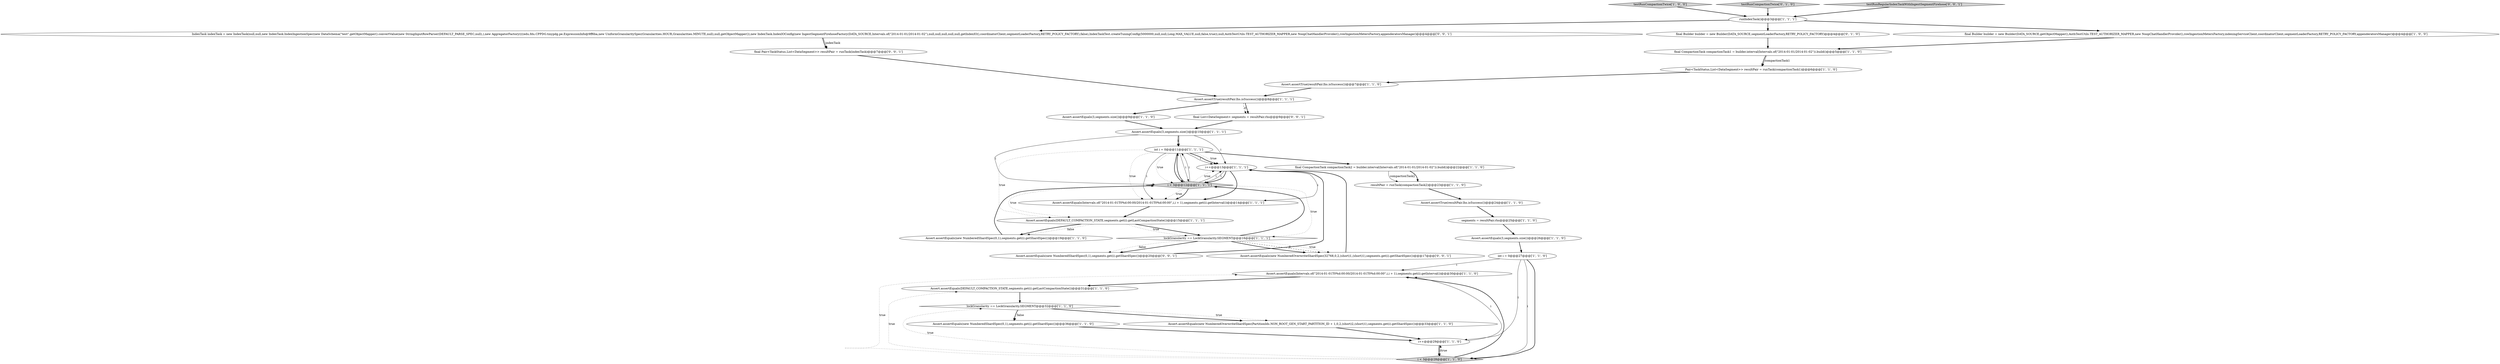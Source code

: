 digraph {
28 [style = filled, label = "segments = resultPair.rhs@@@25@@@['1', '1', '0']", fillcolor = white, shape = ellipse image = "AAA0AAABBB1BBB"];
14 [style = filled, label = "Assert.assertTrue(resultPair.lhs.isSuccess())@@@7@@@['1', '1', '0']", fillcolor = white, shape = ellipse image = "AAA0AAABBB1BBB"];
6 [style = filled, label = "Pair<TaskStatus,List<DataSegment>> resultPair = runTask(compactionTask1)@@@6@@@['1', '1', '0']", fillcolor = white, shape = ellipse image = "AAA0AAABBB1BBB"];
8 [style = filled, label = "Assert.assertEquals(new NumberedShardSpec(0,1),segments.get(i).getShardSpec())@@@36@@@['1', '1', '0']", fillcolor = white, shape = ellipse image = "AAA0AAABBB1BBB"];
2 [style = filled, label = "Assert.assertEquals(3,segments.size())@@@26@@@['1', '1', '0']", fillcolor = white, shape = ellipse image = "AAA0AAABBB1BBB"];
17 [style = filled, label = "Assert.assertTrue(resultPair.lhs.isSuccess())@@@24@@@['1', '1', '0']", fillcolor = white, shape = ellipse image = "AAA0AAABBB1BBB"];
22 [style = filled, label = "Assert.assertEquals(Intervals.of(\"2014-01-01T0%d:00:00/2014-01-01T0%d:00:00\",i,i + 1),segments.get(i).getInterval())@@@30@@@['1', '1', '0']", fillcolor = white, shape = ellipse image = "AAA0AAABBB1BBB"];
32 [style = filled, label = "IndexTask indexTask = new IndexTask(null,null,new IndexTask.IndexIngestionSpec(new DataSchema(\"test\",getObjectMapper().convertValue(new StringInputRowParser(DEFAULT_PARSE_SPEC,null),),new AggregatorFactory((((edu.fdu.CPPDG.tinypdg.pe.ExpressionInfo@9ff6ba,new UniformGranularitySpec(Granularities.HOUR,Granularities.MINUTE,null),null,getObjectMapper()),new IndexTask.IndexIOConfig(new IngestSegmentFirehoseFactory(DATA_SOURCE,Intervals.of(\"2014-01-01/2014-01-02\"),null,null,null,null,null,getIndexIO(),coordinatorClient,segmentLoaderFactory,RETRY_POLICY_FACTORY),false),IndexTaskTest.createTuningConfig(5000000,null,null,Long.MAX_VALUE,null,false,true)),null,AuthTestUtils.TEST_AUTHORIZER_MAPPER,new NoopChatHandlerProvider(),rowIngestionMetersFactory,appenderatorsManager)@@@4@@@['0', '0', '1']", fillcolor = white, shape = ellipse image = "AAA0AAABBB3BBB"];
31 [style = filled, label = "final Pair<TaskStatus,List<DataSegment>> resultPair = runTask(indexTask)@@@7@@@['0', '0', '1']", fillcolor = white, shape = ellipse image = "AAA0AAABBB3BBB"];
18 [style = filled, label = "int i = 0@@@27@@@['1', '1', '0']", fillcolor = white, shape = ellipse image = "AAA0AAABBB1BBB"];
7 [style = filled, label = "i++@@@13@@@['1', '1', '1']", fillcolor = white, shape = ellipse image = "AAA0AAABBB1BBB"];
5 [style = filled, label = "runIndexTask()@@@3@@@['1', '1', '1']", fillcolor = white, shape = ellipse image = "AAA0AAABBB1BBB"];
34 [style = filled, label = "Assert.assertEquals(new NumberedShardSpec(0,1),segments.get(i).getShardSpec())@@@20@@@['0', '0', '1']", fillcolor = white, shape = ellipse image = "AAA0AAABBB3BBB"];
15 [style = filled, label = "lockGranularity == LockGranularity.SEGMENT@@@32@@@['1', '1', '0']", fillcolor = white, shape = diamond image = "AAA0AAABBB1BBB"];
9 [style = filled, label = "Assert.assertEquals(3,segments.size())@@@9@@@['1', '1', '0']", fillcolor = white, shape = ellipse image = "AAA0AAABBB1BBB"];
25 [style = filled, label = "testRunCompactionTwice['1', '0', '0']", fillcolor = lightgray, shape = diamond image = "AAA0AAABBB1BBB"];
23 [style = filled, label = "i < 3@@@28@@@['1', '1', '0']", fillcolor = lightgray, shape = diamond image = "AAA0AAABBB1BBB"];
29 [style = filled, label = "testRunCompactionTwice['0', '1', '0']", fillcolor = lightgray, shape = diamond image = "AAA0AAABBB2BBB"];
30 [style = filled, label = "final Builder builder = new Builder(DATA_SOURCE,segmentLoaderFactory,RETRY_POLICY_FACTORY)@@@4@@@['0', '1', '0']", fillcolor = white, shape = ellipse image = "AAA0AAABBB2BBB"];
24 [style = filled, label = "Assert.assertEquals(new NumberedShardSpec(0,1),segments.get(i).getShardSpec())@@@19@@@['1', '1', '0']", fillcolor = white, shape = ellipse image = "AAA0AAABBB1BBB"];
20 [style = filled, label = "final CompactionTask compactionTask1 = builder.interval(Intervals.of(\"2014-01-01/2014-01-02\")).build()@@@5@@@['1', '1', '0']", fillcolor = white, shape = ellipse image = "AAA0AAABBB1BBB"];
36 [style = filled, label = "Assert.assertEquals(new NumberedOverwriteShardSpec(32768,0,2,(short)1,(short)1),segments.get(i).getShardSpec())@@@17@@@['0', '0', '1']", fillcolor = white, shape = ellipse image = "AAA0AAABBB3BBB"];
16 [style = filled, label = "resultPair = runTask(compactionTask2)@@@23@@@['1', '1', '0']", fillcolor = white, shape = ellipse image = "AAA0AAABBB1BBB"];
10 [style = filled, label = "i < 3@@@12@@@['1', '1', '1']", fillcolor = lightgray, shape = diamond image = "AAA0AAABBB1BBB"];
13 [style = filled, label = "Assert.assertTrue(resultPair.lhs.isSuccess())@@@8@@@['1', '1', '1']", fillcolor = white, shape = ellipse image = "AAA0AAABBB1BBB"];
1 [style = filled, label = "final Builder builder = new Builder(DATA_SOURCE,getObjectMapper(),AuthTestUtils.TEST_AUTHORIZER_MAPPER,new NoopChatHandlerProvider(),rowIngestionMetersFactory,indexingServiceClient,coordinatorClient,segmentLoaderFactory,RETRY_POLICY_FACTORY,appenderatorsManager)@@@4@@@['1', '0', '0']", fillcolor = white, shape = ellipse image = "AAA0AAABBB1BBB"];
12 [style = filled, label = "Assert.assertEquals(DEFAULT_COMPACTION_STATE,segments.get(i).getLastCompactionState())@@@31@@@['1', '1', '0']", fillcolor = white, shape = ellipse image = "AAA0AAABBB1BBB"];
26 [style = filled, label = "Assert.assertEquals(3,segments.size())@@@10@@@['1', '1', '1']", fillcolor = white, shape = ellipse image = "AAA0AAABBB1BBB"];
27 [style = filled, label = "lockGranularity == LockGranularity.SEGMENT@@@16@@@['1', '1', '1']", fillcolor = white, shape = diamond image = "AAA0AAABBB1BBB"];
11 [style = filled, label = "int i = 0@@@11@@@['1', '1', '1']", fillcolor = white, shape = ellipse image = "AAA0AAABBB1BBB"];
21 [style = filled, label = "i++@@@29@@@['1', '1', '0']", fillcolor = white, shape = ellipse image = "AAA0AAABBB1BBB"];
3 [style = filled, label = "final CompactionTask compactionTask2 = builder.interval(Intervals.of(\"2014-01-01/2014-01-02\")).build()@@@22@@@['1', '1', '0']", fillcolor = white, shape = ellipse image = "AAA0AAABBB1BBB"];
35 [style = filled, label = "testRunRegularIndexTaskWithIngestSegmentFirehose['0', '0', '1']", fillcolor = lightgray, shape = diamond image = "AAA0AAABBB3BBB"];
19 [style = filled, label = "Assert.assertEquals(DEFAULT_COMPACTION_STATE,segments.get(i).getLastCompactionState())@@@15@@@['1', '1', '1']", fillcolor = white, shape = ellipse image = "AAA0AAABBB1BBB"];
0 [style = filled, label = "Assert.assertEquals(Intervals.of(\"2014-01-01T0%d:00:00/2014-01-01T0%d:00:00\",i,i + 1),segments.get(i).getInterval())@@@14@@@['1', '1', '1']", fillcolor = white, shape = ellipse image = "AAA0AAABBB1BBB"];
4 [style = filled, label = "Assert.assertEquals(new NumberedOverwriteShardSpec(PartitionIds.NON_ROOT_GEN_START_PARTITION_ID + 1,0,2,(short)2,(short)1),segments.get(i).getShardSpec())@@@33@@@['1', '1', '0']", fillcolor = white, shape = ellipse image = "AAA0AAABBB1BBB"];
33 [style = filled, label = "final List<DataSegment> segments = resultPair.rhs@@@9@@@['0', '0', '1']", fillcolor = white, shape = ellipse image = "AAA0AAABBB3BBB"];
23->22 [style = bold, label=""];
13->33 [style = dashed, label="0"];
20->6 [style = bold, label=""];
7->0 [style = solid, label="i"];
5->1 [style = bold, label=""];
15->8 [style = dotted, label="false"];
10->11 [style = bold, label=""];
7->10 [style = solid, label="i"];
5->32 [style = bold, label=""];
10->7 [style = dotted, label="true"];
24->10 [style = bold, label=""];
26->7 [style = solid, label="i"];
10->27 [style = dotted, label="true"];
19->27 [style = bold, label=""];
18->23 [style = solid, label="i"];
23->22 [style = dotted, label="true"];
26->10 [style = solid, label="i"];
11->19 [style = dotted, label="true"];
23->21 [style = dotted, label="true"];
18->21 [style = solid, label="i"];
7->0 [style = bold, label=""];
36->7 [style = bold, label=""];
20->6 [style = solid, label="compactionTask1"];
11->10 [style = solid, label="i"];
9->26 [style = bold, label=""];
13->9 [style = bold, label=""];
10->7 [style = solid, label="i"];
27->34 [style = bold, label=""];
15->8 [style = bold, label=""];
4->21 [style = bold, label=""];
11->10 [style = dotted, label="true"];
26->11 [style = solid, label="i"];
14->13 [style = bold, label=""];
0->19 [style = bold, label=""];
29->5 [style = bold, label=""];
10->0 [style = dotted, label="true"];
15->4 [style = dotted, label="true"];
21->23 [style = solid, label="i"];
27->36 [style = dashed, label="0"];
35->5 [style = bold, label=""];
6->14 [style = bold, label=""];
25->5 [style = bold, label=""];
10->11 [style = solid, label="i"];
10->19 [style = dotted, label="true"];
11->3 [style = bold, label=""];
19->24 [style = dotted, label="false"];
34->7 [style = bold, label=""];
15->4 [style = bold, label=""];
23->15 [style = dotted, label="true"];
11->7 [style = dotted, label="true"];
19->24 [style = bold, label=""];
8->21 [style = bold, label=""];
3->16 [style = solid, label="compactionTask2"];
11->7 [style = solid, label="i"];
30->20 [style = bold, label=""];
11->10 [style = bold, label=""];
26->11 [style = bold, label=""];
27->36 [style = dotted, label="true"];
27->34 [style = dotted, label="false"];
16->17 [style = bold, label=""];
3->16 [style = bold, label=""];
31->13 [style = bold, label=""];
22->12 [style = bold, label=""];
28->2 [style = bold, label=""];
10->0 [style = bold, label=""];
18->23 [style = bold, label=""];
7->10 [style = bold, label=""];
12->15 [style = bold, label=""];
13->33 [style = bold, label=""];
11->0 [style = dotted, label="true"];
11->7 [style = bold, label=""];
27->36 [style = bold, label=""];
2->18 [style = bold, label=""];
11->0 [style = solid, label="i"];
5->30 [style = bold, label=""];
32->31 [style = bold, label=""];
27->10 [style = bold, label=""];
17->28 [style = bold, label=""];
32->31 [style = solid, label="indexTask"];
21->22 [style = solid, label="i"];
1->20 [style = bold, label=""];
21->23 [style = bold, label=""];
18->22 [style = solid, label="i"];
19->27 [style = dotted, label="true"];
33->26 [style = bold, label=""];
23->12 [style = dotted, label="true"];
}
